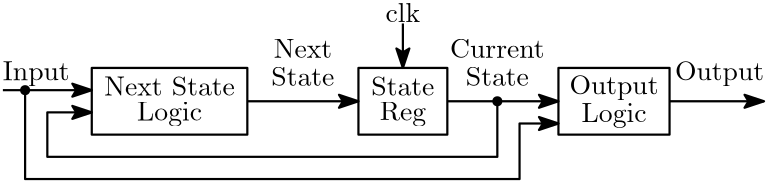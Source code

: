 <?xml version="1.0"?>
<!DOCTYPE ipe SYSTEM "ipe.dtd">
<ipe version="70206" creator="Ipe 7.2.7">
<info created="D:20190930224115" modified="D:20190930224445"/>
<ipestyle name="basic">
<symbol name="arrow/arc(spx)">
<path stroke="sym-stroke" fill="sym-stroke" pen="sym-pen">
0 0 m
-1 0.333 l
-1 -0.333 l
h
</path>
</symbol>
<symbol name="arrow/farc(spx)">
<path stroke="sym-stroke" fill="white" pen="sym-pen">
0 0 m
-1 0.333 l
-1 -0.333 l
h
</path>
</symbol>
<symbol name="arrow/ptarc(spx)">
<path stroke="sym-stroke" fill="sym-stroke" pen="sym-pen">
0 0 m
-1 0.333 l
-0.8 0 l
-1 -0.333 l
h
</path>
</symbol>
<symbol name="arrow/fptarc(spx)">
<path stroke="sym-stroke" fill="white" pen="sym-pen">
0 0 m
-1 0.333 l
-0.8 0 l
-1 -0.333 l
h
</path>
</symbol>
<symbol name="mark/circle(sx)" transformations="translations">
<path fill="sym-stroke">
0.6 0 0 0.6 0 0 e
0.4 0 0 0.4 0 0 e
</path>
</symbol>
<symbol name="mark/disk(sx)" transformations="translations">
<path fill="sym-stroke">
0.6 0 0 0.6 0 0 e
</path>
</symbol>
<symbol name="mark/fdisk(sfx)" transformations="translations">
<group>
<path fill="sym-fill">
0.5 0 0 0.5 0 0 e
</path>
<path fill="sym-stroke" fillrule="eofill">
0.6 0 0 0.6 0 0 e
0.4 0 0 0.4 0 0 e
</path>
</group>
</symbol>
<symbol name="mark/box(sx)" transformations="translations">
<path fill="sym-stroke" fillrule="eofill">
-0.6 -0.6 m
0.6 -0.6 l
0.6 0.6 l
-0.6 0.6 l
h
-0.4 -0.4 m
0.4 -0.4 l
0.4 0.4 l
-0.4 0.4 l
h
</path>
</symbol>
<symbol name="mark/square(sx)" transformations="translations">
<path fill="sym-stroke">
-0.6 -0.6 m
0.6 -0.6 l
0.6 0.6 l
-0.6 0.6 l
h
</path>
</symbol>
<symbol name="mark/fsquare(sfx)" transformations="translations">
<group>
<path fill="sym-fill">
-0.5 -0.5 m
0.5 -0.5 l
0.5 0.5 l
-0.5 0.5 l
h
</path>
<path fill="sym-stroke" fillrule="eofill">
-0.6 -0.6 m
0.6 -0.6 l
0.6 0.6 l
-0.6 0.6 l
h
-0.4 -0.4 m
0.4 -0.4 l
0.4 0.4 l
-0.4 0.4 l
h
</path>
</group>
</symbol>
<symbol name="mark/cross(sx)" transformations="translations">
<group>
<path fill="sym-stroke">
-0.43 -0.57 m
0.57 0.43 l
0.43 0.57 l
-0.57 -0.43 l
h
</path>
<path fill="sym-stroke">
-0.43 0.57 m
0.57 -0.43 l
0.43 -0.57 l
-0.57 0.43 l
h
</path>
</group>
</symbol>
<symbol name="arrow/fnormal(spx)">
<path stroke="sym-stroke" fill="white" pen="sym-pen">
0 0 m
-1 0.333 l
-1 -0.333 l
h
</path>
</symbol>
<symbol name="arrow/pointed(spx)">
<path stroke="sym-stroke" fill="sym-stroke" pen="sym-pen">
0 0 m
-1 0.333 l
-0.8 0 l
-1 -0.333 l
h
</path>
</symbol>
<symbol name="arrow/fpointed(spx)">
<path stroke="sym-stroke" fill="white" pen="sym-pen">
0 0 m
-1 0.333 l
-0.8 0 l
-1 -0.333 l
h
</path>
</symbol>
<symbol name="arrow/linear(spx)">
<path stroke="sym-stroke" pen="sym-pen">
-1 0.333 m
0 0 l
-1 -0.333 l
</path>
</symbol>
<symbol name="arrow/fdouble(spx)">
<path stroke="sym-stroke" fill="white" pen="sym-pen">
0 0 m
-1 0.333 l
-1 -0.333 l
h
-1 0 m
-2 0.333 l
-2 -0.333 l
h
</path>
</symbol>
<symbol name="arrow/double(spx)">
<path stroke="sym-stroke" fill="sym-stroke" pen="sym-pen">
0 0 m
-1 0.333 l
-1 -0.333 l
h
-1 0 m
-2 0.333 l
-2 -0.333 l
h
</path>
</symbol>
<pen name="heavier" value="0.8"/>
<pen name="fat" value="1.2"/>
<pen name="ultrafat" value="2"/>
<symbolsize name="large" value="5"/>
<symbolsize name="small" value="2"/>
<symbolsize name="tiny" value="1.1"/>
<arrowsize name="large" value="10"/>
<arrowsize name="small" value="5"/>
<arrowsize name="tiny" value="3"/>
<color name="red1" value="1 0 0"/>
<color name="red2" value="0.933 0 0"/>
<color name="red3" value="0.804 0 0"/>
<color name="red4" value="0.545 0 0"/>
<color name="green1" value="0 1 0"/>
<color name="green2" value="0 0.933 0"/>
<color name="green3" value="0 0.804 0"/>
<color name="green4" value="0 0.545 0"/>
<color name="green" value="0 1 0"/>
<color name="blue1" value="0 0 1"/>
<color name="blue2" value="0 0 0.933"/>
<color name="blue3" value="0 0 0.804"/>
<color name="blue4" value="0 0 0.545"/>
<color name="yellow" value="1 1 0"/>
<color name="orange" value="1 0.647 0"/>
<color name="gold" value="1 0.843 0"/>
<color name="purple" value="0.627 0.125 0.941"/>
<color name="gray" value="0.745"/>
<color name="brown" value="0.647 0.165 0.165"/>
<color name="navy" value="0 0 0.502"/>
<color name="pink" value="1 0.753 0.796"/>
<color name="seagreen" value="0.18 0.545 0.341"/>
<color name="turquoise" value="0.251 0.878 0.816"/>
<color name="violet" value="0.933 0.51 0.933"/>
<color name="darkblue" value="0 0 0.545"/>
<color name="darkcyan" value="0 0.545 0.545"/>
<color name="darkgray" value="0.663"/>
<color name="darkgreen" value="0 0.392 0"/>
<color name="darkmagenta" value="0.545 0 0.545"/>
<color name="darkorange" value="1 0.549 0"/>
<color name="darkred" value="0.545 0 0"/>
<color name="lightblue" value="0.678 0.847 0.902"/>
<color name="lightcyan" value="0.878 1 1"/>
<color name="lightgray" value="0.827"/>
<color name="lightgreen" value="0.565 0.933 0.565"/>
<color name="lightyellow" value="1 1 0.878"/>
<dashstyle name="dashed1" value="[1] 0"/>
<dashstyle name="dashed2" value="[2] 0"/>
<dashstyle name="dashed3" value="[4] 0"/>
<dashstyle name="dotted1" value="[1 1] 0"/>
<dashstyle name="dotted2" value="[1 2] 0"/>
<dashstyle name="dotted3" value="[1 3] 0"/>
<dashstyle name="dash dotted" value="[4 2 1 2] 0"/>
<dashstyle name="dash dot dotted" value="[4 2 1 2 1 2] 0"/>
<textsize name="large" value="\large"/>
<textsize name="Large" value="\Large"/>
<textsize name="LARGE" value="\LARGE"/>
<textsize name="huge" value="\huge"/>
<textsize name="Huge" value="\Huge"/>
<textsize name="small" value="\small"/>
<textsize name="footnote" value="\footnotesize"/>
<textsize name="tiny" value="\tiny"/>
<textstyle name="center" begin="\begin{center}" end="\end{center}"/>
<textstyle name="itemize" begin="\begin{itemize}" end="\end{itemize}"/>
<textstyle name="item" begin="\begin{itemize}\item{}" end="\end{itemize}"/>
<gridsize name="1 pts" value="1"/>
<gridsize name="2 pts" value="2"/>
<gridsize name="4 pts" value="4"/>
<gridsize name="8 pts (~3 mm)" value="8"/>
<gridsize name="16 pts (~6 mm)" value="16"/>
<gridsize name="32 pts (~12 mm)" value="32"/>
<gridsize name="10 pts (~3.5 mm)" value="10"/>
<gridsize name="20 pts (~7 mm)" value="20"/>
<gridsize name="14 pts (~5 mm)" value="14"/>
<gridsize name="28 pts (~10 mm)" value="28"/>
<gridsize name="56 pts (~20 mm)" value="56"/>
<anglesize name="90 deg" value="90"/>
<anglesize name="60 deg" value="60"/>
<anglesize name="45 deg" value="45"/>
<anglesize name="30 deg" value="30"/>
<anglesize name="22.5 deg" value="22.5"/>
<opacity name="10%" value="0.1"/>
<opacity name="30%" value="0.3"/>
<opacity name="50%" value="0.5"/>
<opacity name="75%" value="0.75"/>
<layout paper="288 72" origin="0 0" frame="288 72"/>
<tiling name="falling" angle="-60" step="4" width="1"/>
<tiling name="rising" angle="30" step="4" width="1"/>
</ipestyle>
<page>
<layer name="alpha"/>
<view layers="alpha" active="alpha"/>
<path layer="alpha" matrix="1 0 0 1 -40 -860" stroke="black" pen="heavier">
80 904 m
80 880 l
136 880 l
136 904 l
h
</path>
<group matrix="1 0 0 1 -36 -858.516">
<text matrix="1 0 0 1 -24 0" transformations="translations" pos="128 896" stroke="black" type="label" width="47.046" height="6.808" depth="0" halign="center" valign="center">Next State</text>
<text matrix="1 0 0 1 -24 -10" transformations="translations" pos="128 896" stroke="black" type="label" width="23.385" height="6.815" depth="1.93" halign="center" valign="center">Logic</text>
</group>
<group matrix="1 0 0 1 -56 -844.968">
<text matrix="1 0 0 1 44 0" transformations="translations" pos="128 896" stroke="black" type="label" width="21.032" height="6.808" depth="0" halign="center" valign="center">Next</text>
<text matrix="1 0 0 1 44 -10" transformations="translations" pos="128 896" stroke="black" type="label" width="22.693" height="6.808" depth="0" halign="center" valign="center">State</text>
</group>
<group matrix="1 0 0 1 -50 -858.516">
<text matrix="1 0 0 1 74 0" transformations="translations" pos="128 896" stroke="black" type="label" width="22.693" height="6.808" depth="0" halign="center" valign="center">State</text>
<text matrix="1 0 0 1 74 -10" transformations="translations" pos="128 896" stroke="black" type="label" width="16.743" height="6.815" depth="1.93" halign="center" valign="center">Reg</text>
</group>
<group matrix="1 0 0 1 -54 -844.968">
<text matrix="1 0 0 1 112 0" transformations="translations" pos="128 896" stroke="black" type="label" width="34.094" height="6.808" depth="0" halign="center" valign="center">Current</text>
<text matrix="1 0 0 1 112 -10" transformations="translations" pos="128 896" stroke="black" type="label" width="22.693" height="6.808" depth="0" halign="center" valign="center">State</text>
</group>
<group matrix="1 0 0 1 -62 -859">
<text matrix="1 0 0 1 162 0" transformations="translations" pos="128 896" stroke="black" type="label" width="32.102" height="6.815" depth="1.93" halign="center" valign="center">Output</text>
<text matrix="1 0 0 1 162 -10" transformations="translations" pos="128 896" stroke="black" type="label" width="23.385" height="6.815" depth="1.93" halign="center" valign="center">Logic</text>
</group>
<path matrix="1 0 0 1 -20 -860" stroke="black" pen="heavier">
156 904 m
156 880 l
188 880 l
188 904 l
h
</path>
<path matrix="1 0 0 1 -104 -860" stroke="black" pen="heavier">
312 904 m
312 880 l
352 880 l
352 904 l
h
</path>
<path matrix="1 0 0 1 0 -20" stroke="black" pen="heavier" arrow="pointed/normal">
96 52 m
136 52 l
</path>
<path stroke="black" pen="heavier" arrow="pointed/normal">
168 32 m
208 32 l
</path>
<path matrix="1 0 0 1 -8 -20" stroke="black" pen="heavier" arrow="pointed/normal">
194 52 m
194 32 l
32 32 l
32 48 l
48 48 l
</path>
<path matrix="1 0 0 1 -24 -20" stroke="black" pen="heavier" arrow="pointed/normal">
272 52 m
306 52 l
</path>
<text matrix="1 0 0 1 138 -854" transformations="translations" pos="128 896" stroke="black" type="label" width="32.102" height="6.815" depth="1.93" halign="center" valign="center">Output</text>
<use matrix="1 0 0 1 -6 -20" name="mark/disk(sx)" pos="192 52" size="normal" stroke="black"/>
<path matrix="1 0 0 1 -248 -16" stroke="black" pen="heavier" arrow="pointed/normal">
256 52 m
288 52 l
</path>
<text matrix="1 0 0 1 -108 -854" transformations="translations" pos="128 896" stroke="black" type="label" width="24.076" height="6.815" depth="1.93" halign="center" valign="center">Input</text>
<text matrix="1 0 0 1 24 -832" transformations="translations" pos="128 896" stroke="black" type="label" width="12.453" height="6.918" depth="0" halign="center" valign="center">clk</text>
<path matrix="1 0 0 1 -8 -20" stroke="black" pen="heavier" arrow="pointed/normal">
160 80 m
160 64 l
</path>
<path stroke="black" pen="heavier" arrow="pointed/normal">
16 36 m
16 4 l
194 4 l
194 24 l
208 24 l
</path>
<use name="mark/disk(sx)" pos="16 36" size="normal" stroke="black"/>
</page>
</ipe>
